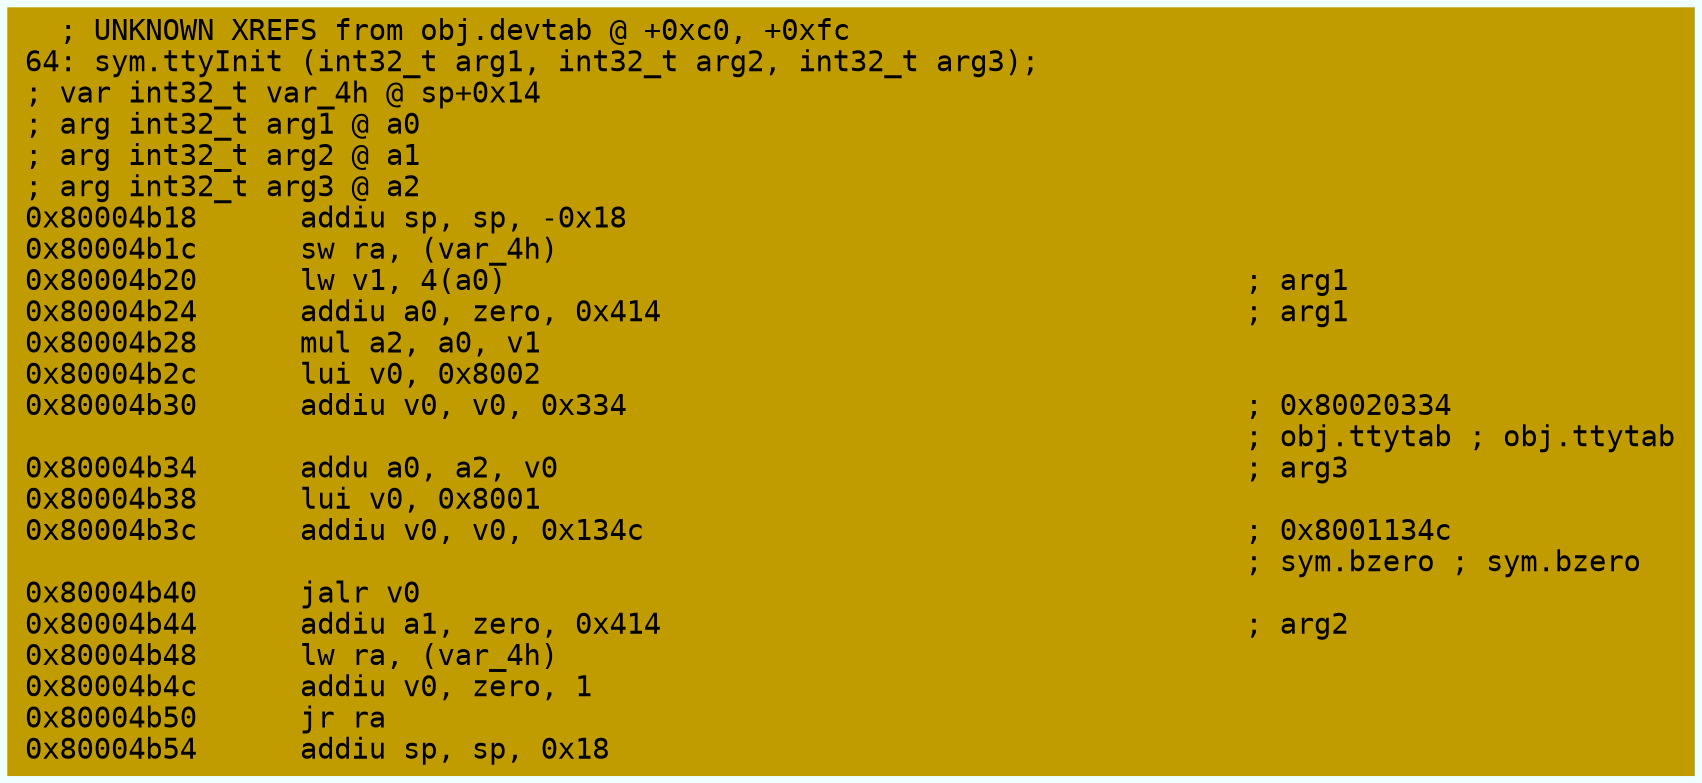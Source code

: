 digraph code {
	graph [bgcolor=azure fontsize=8 fontname="Courier" splines="ortho"];
	node [fillcolor=gray style=filled shape=box];
	edge [arrowhead="normal"];
	"0x80004b18" [URL="sym.ttyInit/0x80004b18", fillcolor="#c19c00",color="#c19c00", fontname="Courier",label="  ; UNKNOWN XREFS from obj.devtab @ +0xc0, +0xfc\l64: sym.ttyInit (int32_t arg1, int32_t arg2, int32_t arg3);\l; var int32_t var_4h @ sp+0x14\l; arg int32_t arg1 @ a0\l; arg int32_t arg2 @ a1\l; arg int32_t arg3 @ a2\l0x80004b18      addiu sp, sp, -0x18\l0x80004b1c      sw ra, (var_4h)\l0x80004b20      lw v1, 4(a0)                                           ; arg1\l0x80004b24      addiu a0, zero, 0x414                                  ; arg1\l0x80004b28      mul a2, a0, v1\l0x80004b2c      lui v0, 0x8002\l0x80004b30      addiu v0, v0, 0x334                                    ; 0x80020334\l                                                                       ; obj.ttytab ; obj.ttytab\l0x80004b34      addu a0, a2, v0                                        ; arg3\l0x80004b38      lui v0, 0x8001\l0x80004b3c      addiu v0, v0, 0x134c                                   ; 0x8001134c\l                                                                       ; sym.bzero ; sym.bzero\l0x80004b40      jalr v0\l0x80004b44      addiu a1, zero, 0x414                                  ; arg2\l0x80004b48      lw ra, (var_4h)\l0x80004b4c      addiu v0, zero, 1\l0x80004b50      jr ra\l0x80004b54      addiu sp, sp, 0x18\l"]
}
